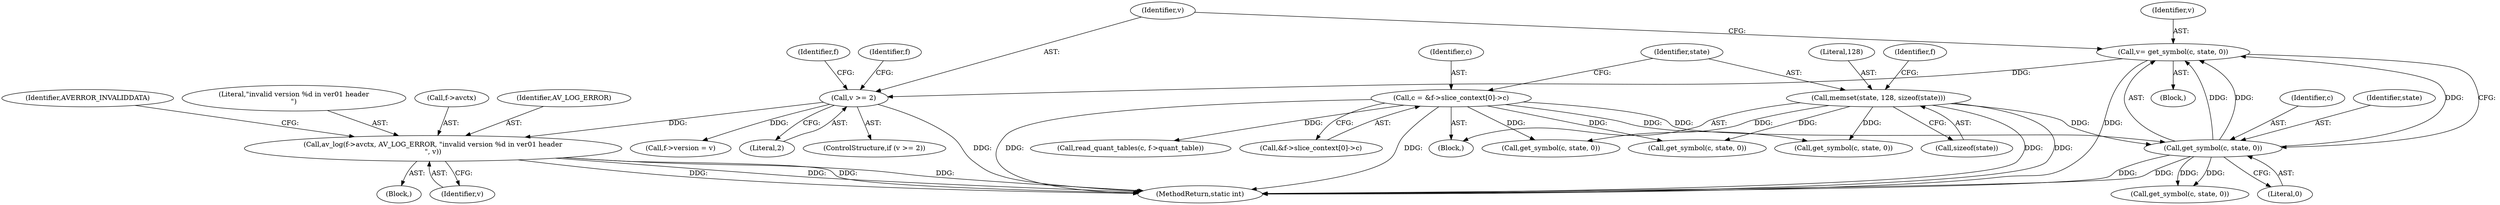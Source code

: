 digraph "0_FFmpeg_b05cd1ea7e45a836f7f6071a716c38bb30326e0f@pointer" {
"1000153" [label="(Call,av_log(f->avctx, AV_LOG_ERROR, \"invalid version %d in ver01 header\n\", v))"];
"1000149" [label="(Call,v >= 2)"];
"1000142" [label="(Call,v= get_symbol(c, state, 0))"];
"1000144" [label="(Call,get_symbol(c, state, 0))"];
"1000113" [label="(Call,c = &f->slice_context[0]->c)"];
"1000123" [label="(Call,memset(state, 128, sizeof(state)))"];
"1000142" [label="(Call,v= get_symbol(c, state, 0))"];
"1000125" [label="(Literal,128)"];
"1000145" [label="(Identifier,c)"];
"1001322" [label="(MethodReturn,static int)"];
"1000151" [label="(Literal,2)"];
"1000157" [label="(Identifier,AV_LOG_ERROR)"];
"1000114" [label="(Identifier,c)"];
"1001228" [label="(Call,get_symbol(c, state, 0))"];
"1000115" [label="(Call,&f->slice_context[0]->c)"];
"1000144" [label="(Call,get_symbol(c, state, 0))"];
"1000124" [label="(Identifier,state)"];
"1000113" [label="(Call,c = &f->slice_context[0]->c)"];
"1000123" [label="(Call,memset(state, 128, sizeof(state)))"];
"1000865" [label="(Call,read_quant_tables(c, f->quant_table))"];
"1000147" [label="(Literal,0)"];
"1000152" [label="(Block,)"];
"1000150" [label="(Identifier,v)"];
"1000131" [label="(Identifier,f)"];
"1000159" [label="(Identifier,v)"];
"1000149" [label="(Call,v >= 2)"];
"1000895" [label="(Call,get_symbol(c, state, 0))"];
"1000161" [label="(Identifier,AVERROR_INVALIDDATA)"];
"1000158" [label="(Literal,\"invalid version %d in ver01 header\n\")"];
"1000134" [label="(Block,)"];
"1000177" [label="(Call,get_symbol(c, state, 0))"];
"1001043" [label="(Call,get_symbol(c, state, 0))"];
"1000148" [label="(ControlStructure,if (v >= 2))"];
"1000155" [label="(Identifier,f)"];
"1000154" [label="(Call,f->avctx)"];
"1000164" [label="(Identifier,f)"];
"1000162" [label="(Call,f->version = v)"];
"1000143" [label="(Identifier,v)"];
"1000146" [label="(Identifier,state)"];
"1000104" [label="(Block,)"];
"1000126" [label="(Call,sizeof(state))"];
"1000153" [label="(Call,av_log(f->avctx, AV_LOG_ERROR, \"invalid version %d in ver01 header\n\", v))"];
"1000153" -> "1000152"  [label="AST: "];
"1000153" -> "1000159"  [label="CFG: "];
"1000154" -> "1000153"  [label="AST: "];
"1000157" -> "1000153"  [label="AST: "];
"1000158" -> "1000153"  [label="AST: "];
"1000159" -> "1000153"  [label="AST: "];
"1000161" -> "1000153"  [label="CFG: "];
"1000153" -> "1001322"  [label="DDG: "];
"1000153" -> "1001322"  [label="DDG: "];
"1000153" -> "1001322"  [label="DDG: "];
"1000153" -> "1001322"  [label="DDG: "];
"1000149" -> "1000153"  [label="DDG: "];
"1000149" -> "1000148"  [label="AST: "];
"1000149" -> "1000151"  [label="CFG: "];
"1000150" -> "1000149"  [label="AST: "];
"1000151" -> "1000149"  [label="AST: "];
"1000155" -> "1000149"  [label="CFG: "];
"1000164" -> "1000149"  [label="CFG: "];
"1000149" -> "1001322"  [label="DDG: "];
"1000142" -> "1000149"  [label="DDG: "];
"1000149" -> "1000162"  [label="DDG: "];
"1000142" -> "1000134"  [label="AST: "];
"1000142" -> "1000144"  [label="CFG: "];
"1000143" -> "1000142"  [label="AST: "];
"1000144" -> "1000142"  [label="AST: "];
"1000150" -> "1000142"  [label="CFG: "];
"1000142" -> "1001322"  [label="DDG: "];
"1000144" -> "1000142"  [label="DDG: "];
"1000144" -> "1000142"  [label="DDG: "];
"1000144" -> "1000142"  [label="DDG: "];
"1000144" -> "1000147"  [label="CFG: "];
"1000145" -> "1000144"  [label="AST: "];
"1000146" -> "1000144"  [label="AST: "];
"1000147" -> "1000144"  [label="AST: "];
"1000144" -> "1001322"  [label="DDG: "];
"1000144" -> "1001322"  [label="DDG: "];
"1000113" -> "1000144"  [label="DDG: "];
"1000123" -> "1000144"  [label="DDG: "];
"1000144" -> "1000177"  [label="DDG: "];
"1000144" -> "1000177"  [label="DDG: "];
"1000113" -> "1000104"  [label="AST: "];
"1000113" -> "1000115"  [label="CFG: "];
"1000114" -> "1000113"  [label="AST: "];
"1000115" -> "1000113"  [label="AST: "];
"1000124" -> "1000113"  [label="CFG: "];
"1000113" -> "1001322"  [label="DDG: "];
"1000113" -> "1001322"  [label="DDG: "];
"1000113" -> "1000865"  [label="DDG: "];
"1000113" -> "1000895"  [label="DDG: "];
"1000113" -> "1001043"  [label="DDG: "];
"1000113" -> "1001228"  [label="DDG: "];
"1000123" -> "1000104"  [label="AST: "];
"1000123" -> "1000126"  [label="CFG: "];
"1000124" -> "1000123"  [label="AST: "];
"1000125" -> "1000123"  [label="AST: "];
"1000126" -> "1000123"  [label="AST: "];
"1000131" -> "1000123"  [label="CFG: "];
"1000123" -> "1001322"  [label="DDG: "];
"1000123" -> "1001322"  [label="DDG: "];
"1000123" -> "1000895"  [label="DDG: "];
"1000123" -> "1001043"  [label="DDG: "];
"1000123" -> "1001228"  [label="DDG: "];
}
